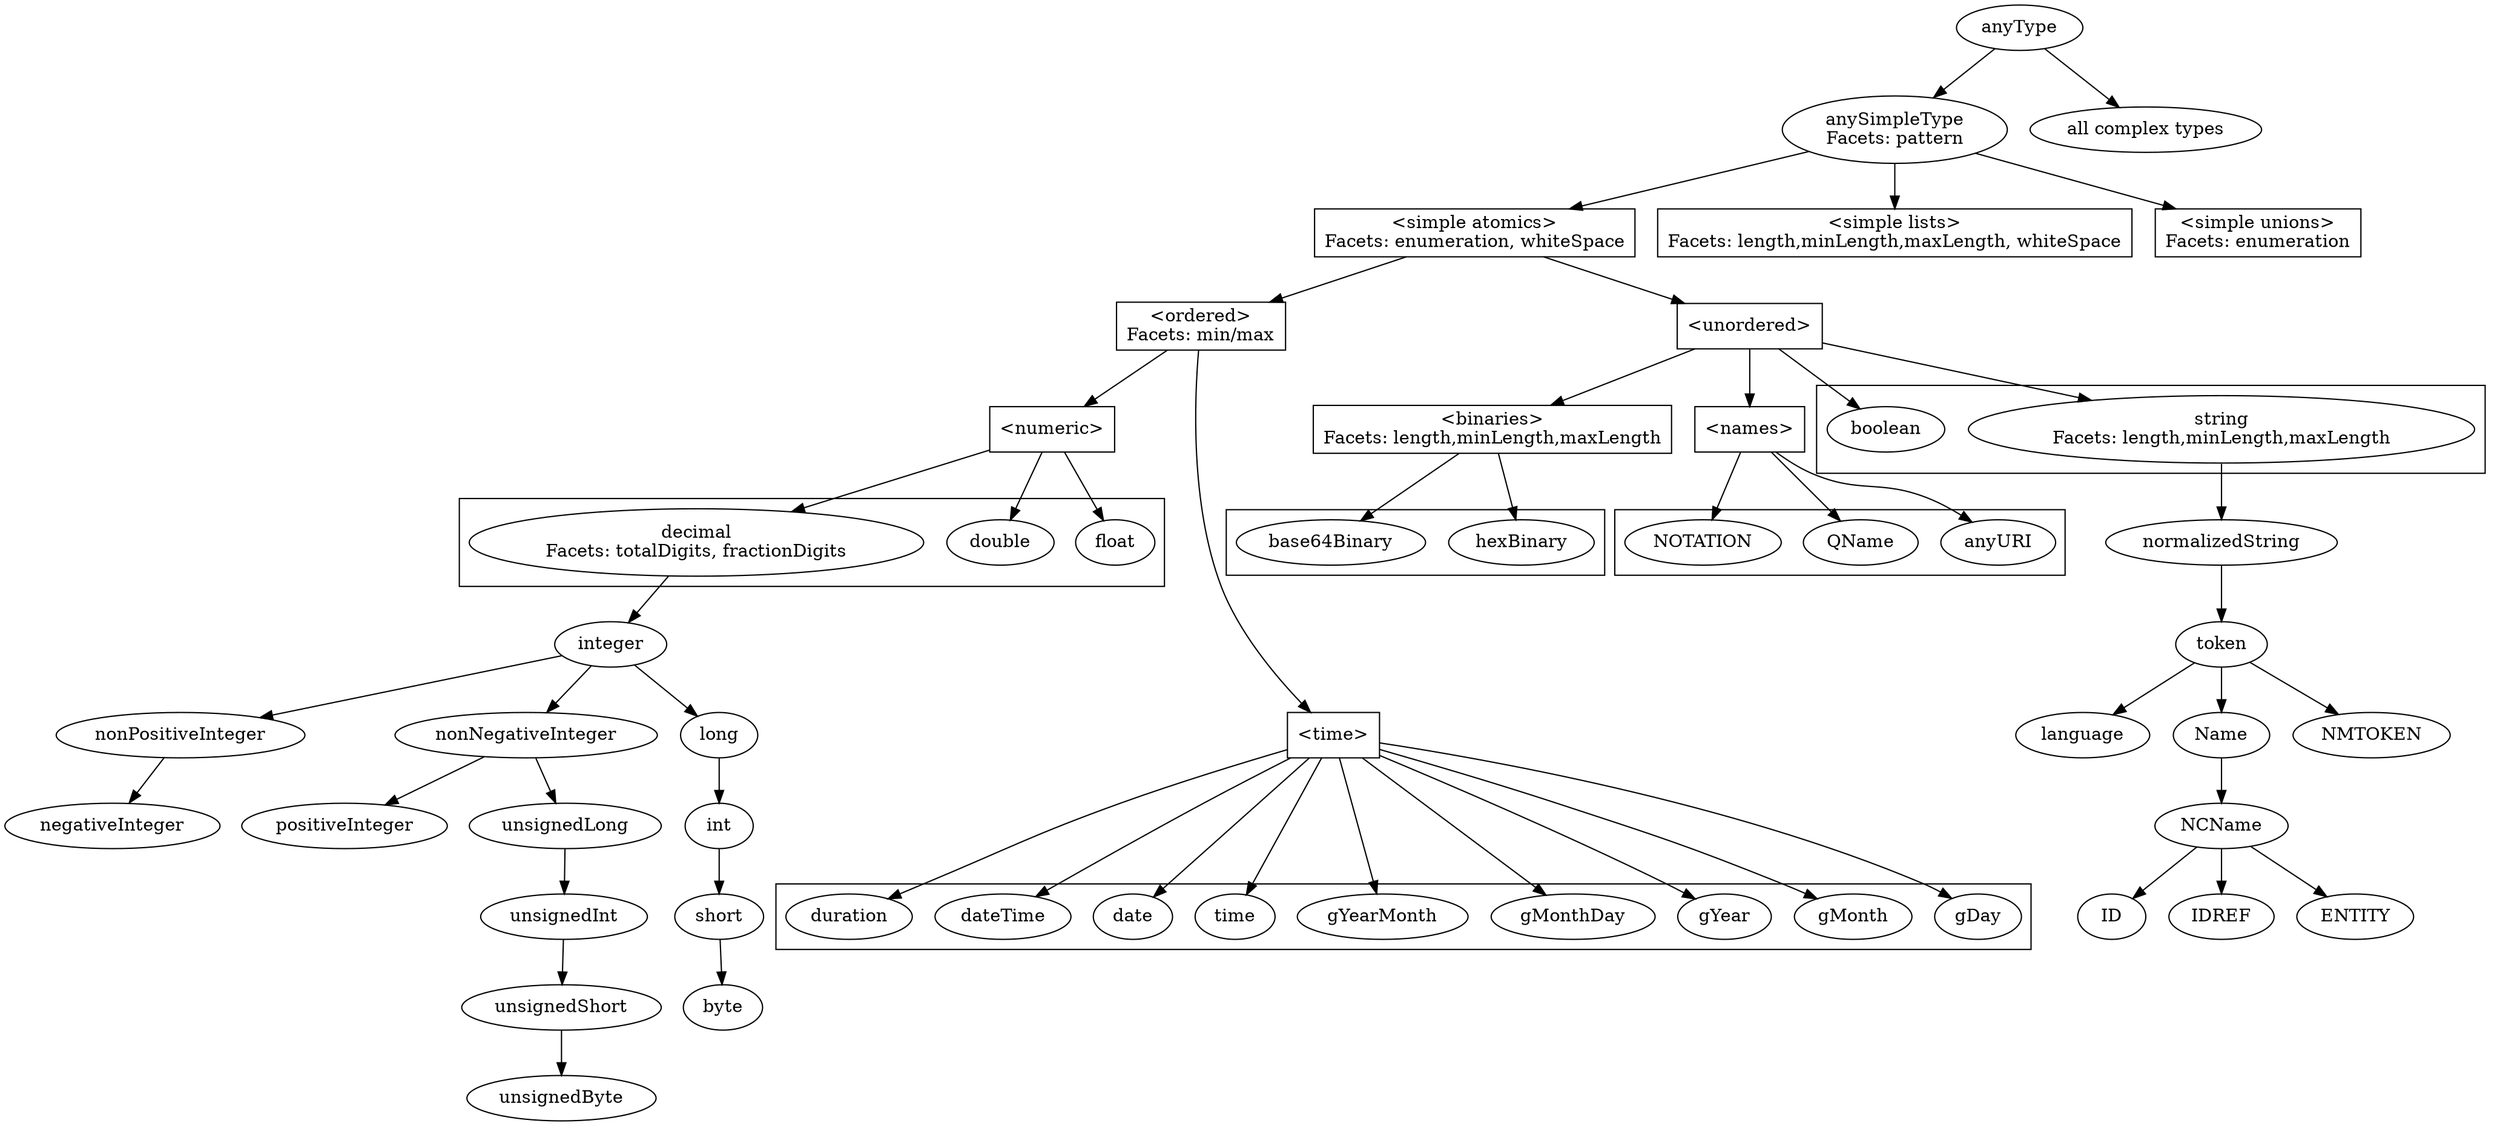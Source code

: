 digraph XSD {
  //==================== Root.
  anySimpleType [label="anySimpleType\nFacets: pattern"];
  anyType -> anySimpleType;
  anyType -> "all complex types";

  //==================== Simple data type properties.
  "<ordered>" [shape=box, label="<ordered>\nFacets: min/max"];
  "<unordered>" [shape=box];
  "<numeric>" [shape=box];
  "<time>" [shape=box];
  "<binaries>" [shape=box, label="<binaries>\nFacets: length,minLength,maxLength"];
  "<names>" [shape=box];
  "<simple atomics>" [shape=box, label="<simple atomics>\nFacets: enumeration, whiteSpace"];
  "<simple lists>" [shape=box, label="<simple lists>\nFacets: length,minLength,maxLength, whiteSpace"];
  "<simple unions>" [shape=box, label="<simple unions>\nFacets: enumeration"];

  anySimpleType -> "<simple atomics>";
  anySimpleType -> "<simple lists>";
  anySimpleType -> "<simple unions>";

  "<simple atomics>" -> "<ordered>";
  "<simple atomics>" -> "<unordered>";
  "<ordered>" -> "<numeric>";
  "<ordered>" -> "<time>" [minlen=4];
  "<unordered>" -> "<binaries>";
  "<unordered>" -> "<names>";

  //==================== Primitive types.

  subgraph cluster_primitive_other {
    string [label="string\nFacets: length,minLength,maxLength"];
    boolean;
  }
  subgraph cluster_primitive_numeric {
    float; double;
    decimal [label="decimal\nFacets: totalDigits, fractionDigits"];
  }
  subgraph cluster_primitive_time {
    duration;
    dateTime; date; time;
    gYearMonth; gMonthDay; gYear; gMonth; gDay;
  }
  subgraph cluster_primitive_binaries {
    hexBinary; base64Binary;
  }
  subgraph cluster_primitive_names {
    anyURI;
    QName [label="QName"];
    NOTATION [label="NOTATION"];
  }

  "<unordered>" -> string;
  "<unordered>" -> boolean;

  "<time>" -> duration;
  "<time>" -> dateTime;
  "<time>" -> date;
  "<time>" -> time;
  "<time>" -> gYearMonth [minlen=2];
  "<time>" -> gMonthDay [minlen=2];
  "<time>" -> gYear [minlen=2];
  "<time>" -> gMonth [minlen=2];
  "<time>" -> gDay [minlen=2];

  "<numeric>" -> float;
  "<numeric>" -> double;
  "<numeric>" -> decimal;

  "<names>" -> anyURI;
  "<names>" -> QName;
  "<names>" -> NOTATION;

  "<binaries>" -> hexBinary;
  "<binaries>" -> base64Binary;

  //==================== Derived types.
  // Derived - numeric:
  decimal -> integer;
  integer -> nonPositiveInteger -> negativeInteger;
  integer -> nonNegativeInteger -> positiveInteger;
  integer -> long -> int -> short -> byte;
  nonNegativeInteger -> unsignedLong -> unsignedInt -> unsignedShort -> unsignedByte;

  // Derived - string:
  string -> normalizedString -> token;
  token -> language;
  token -> Name -> NCName;
  token -> NMTOKEN;
  NCName -> ID;
  NCName -> IDREF;
  NCName -> ENTITY;
}